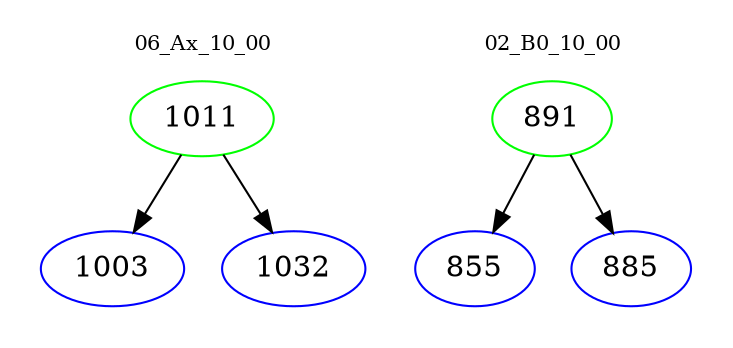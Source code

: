digraph{
subgraph cluster_0 {
color = white
label = "06_Ax_10_00";
fontsize=10;
T0_1011 [label="1011", color="green"]
T0_1011 -> T0_1003 [color="black"]
T0_1003 [label="1003", color="blue"]
T0_1011 -> T0_1032 [color="black"]
T0_1032 [label="1032", color="blue"]
}
subgraph cluster_1 {
color = white
label = "02_B0_10_00";
fontsize=10;
T1_891 [label="891", color="green"]
T1_891 -> T1_855 [color="black"]
T1_855 [label="855", color="blue"]
T1_891 -> T1_885 [color="black"]
T1_885 [label="885", color="blue"]
}
}
